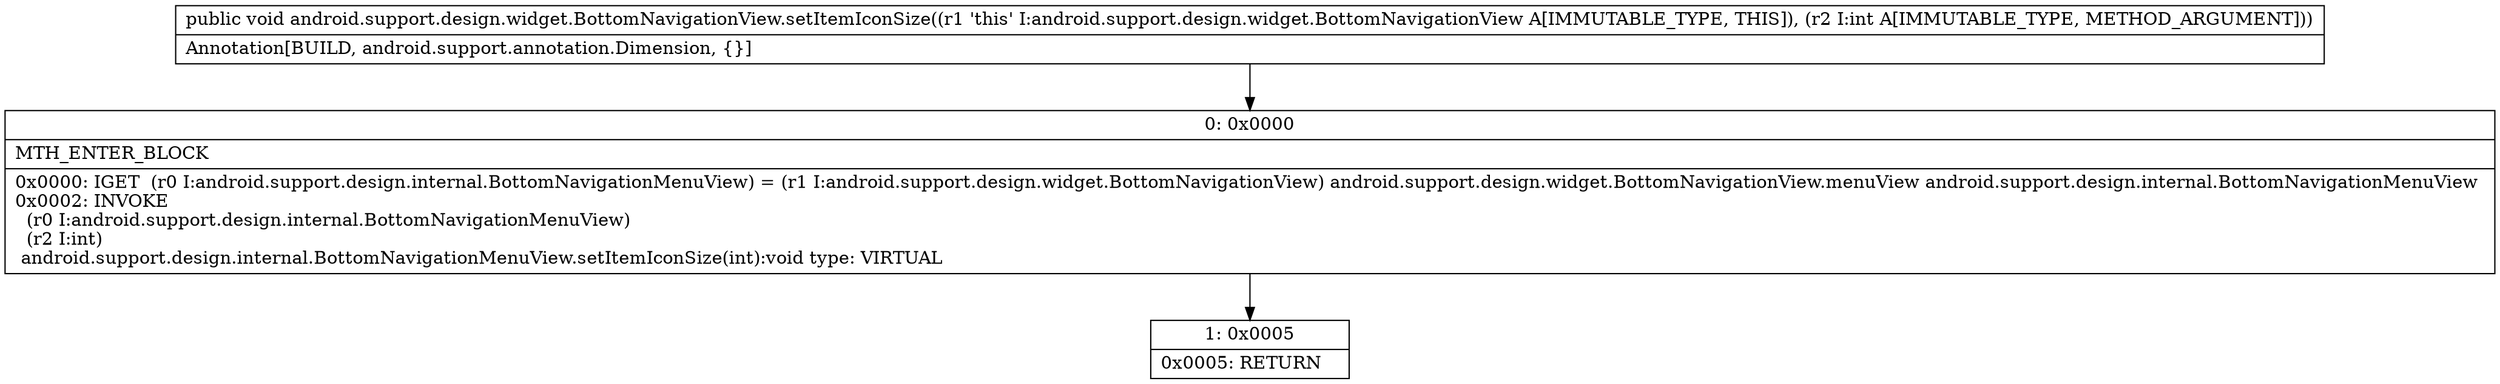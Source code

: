 digraph "CFG forandroid.support.design.widget.BottomNavigationView.setItemIconSize(I)V" {
Node_0 [shape=record,label="{0\:\ 0x0000|MTH_ENTER_BLOCK\l|0x0000: IGET  (r0 I:android.support.design.internal.BottomNavigationMenuView) = (r1 I:android.support.design.widget.BottomNavigationView) android.support.design.widget.BottomNavigationView.menuView android.support.design.internal.BottomNavigationMenuView \l0x0002: INVOKE  \l  (r0 I:android.support.design.internal.BottomNavigationMenuView)\l  (r2 I:int)\l android.support.design.internal.BottomNavigationMenuView.setItemIconSize(int):void type: VIRTUAL \l}"];
Node_1 [shape=record,label="{1\:\ 0x0005|0x0005: RETURN   \l}"];
MethodNode[shape=record,label="{public void android.support.design.widget.BottomNavigationView.setItemIconSize((r1 'this' I:android.support.design.widget.BottomNavigationView A[IMMUTABLE_TYPE, THIS]), (r2 I:int A[IMMUTABLE_TYPE, METHOD_ARGUMENT]))  | Annotation[BUILD, android.support.annotation.Dimension, \{\}]\l}"];
MethodNode -> Node_0;
Node_0 -> Node_1;
}

